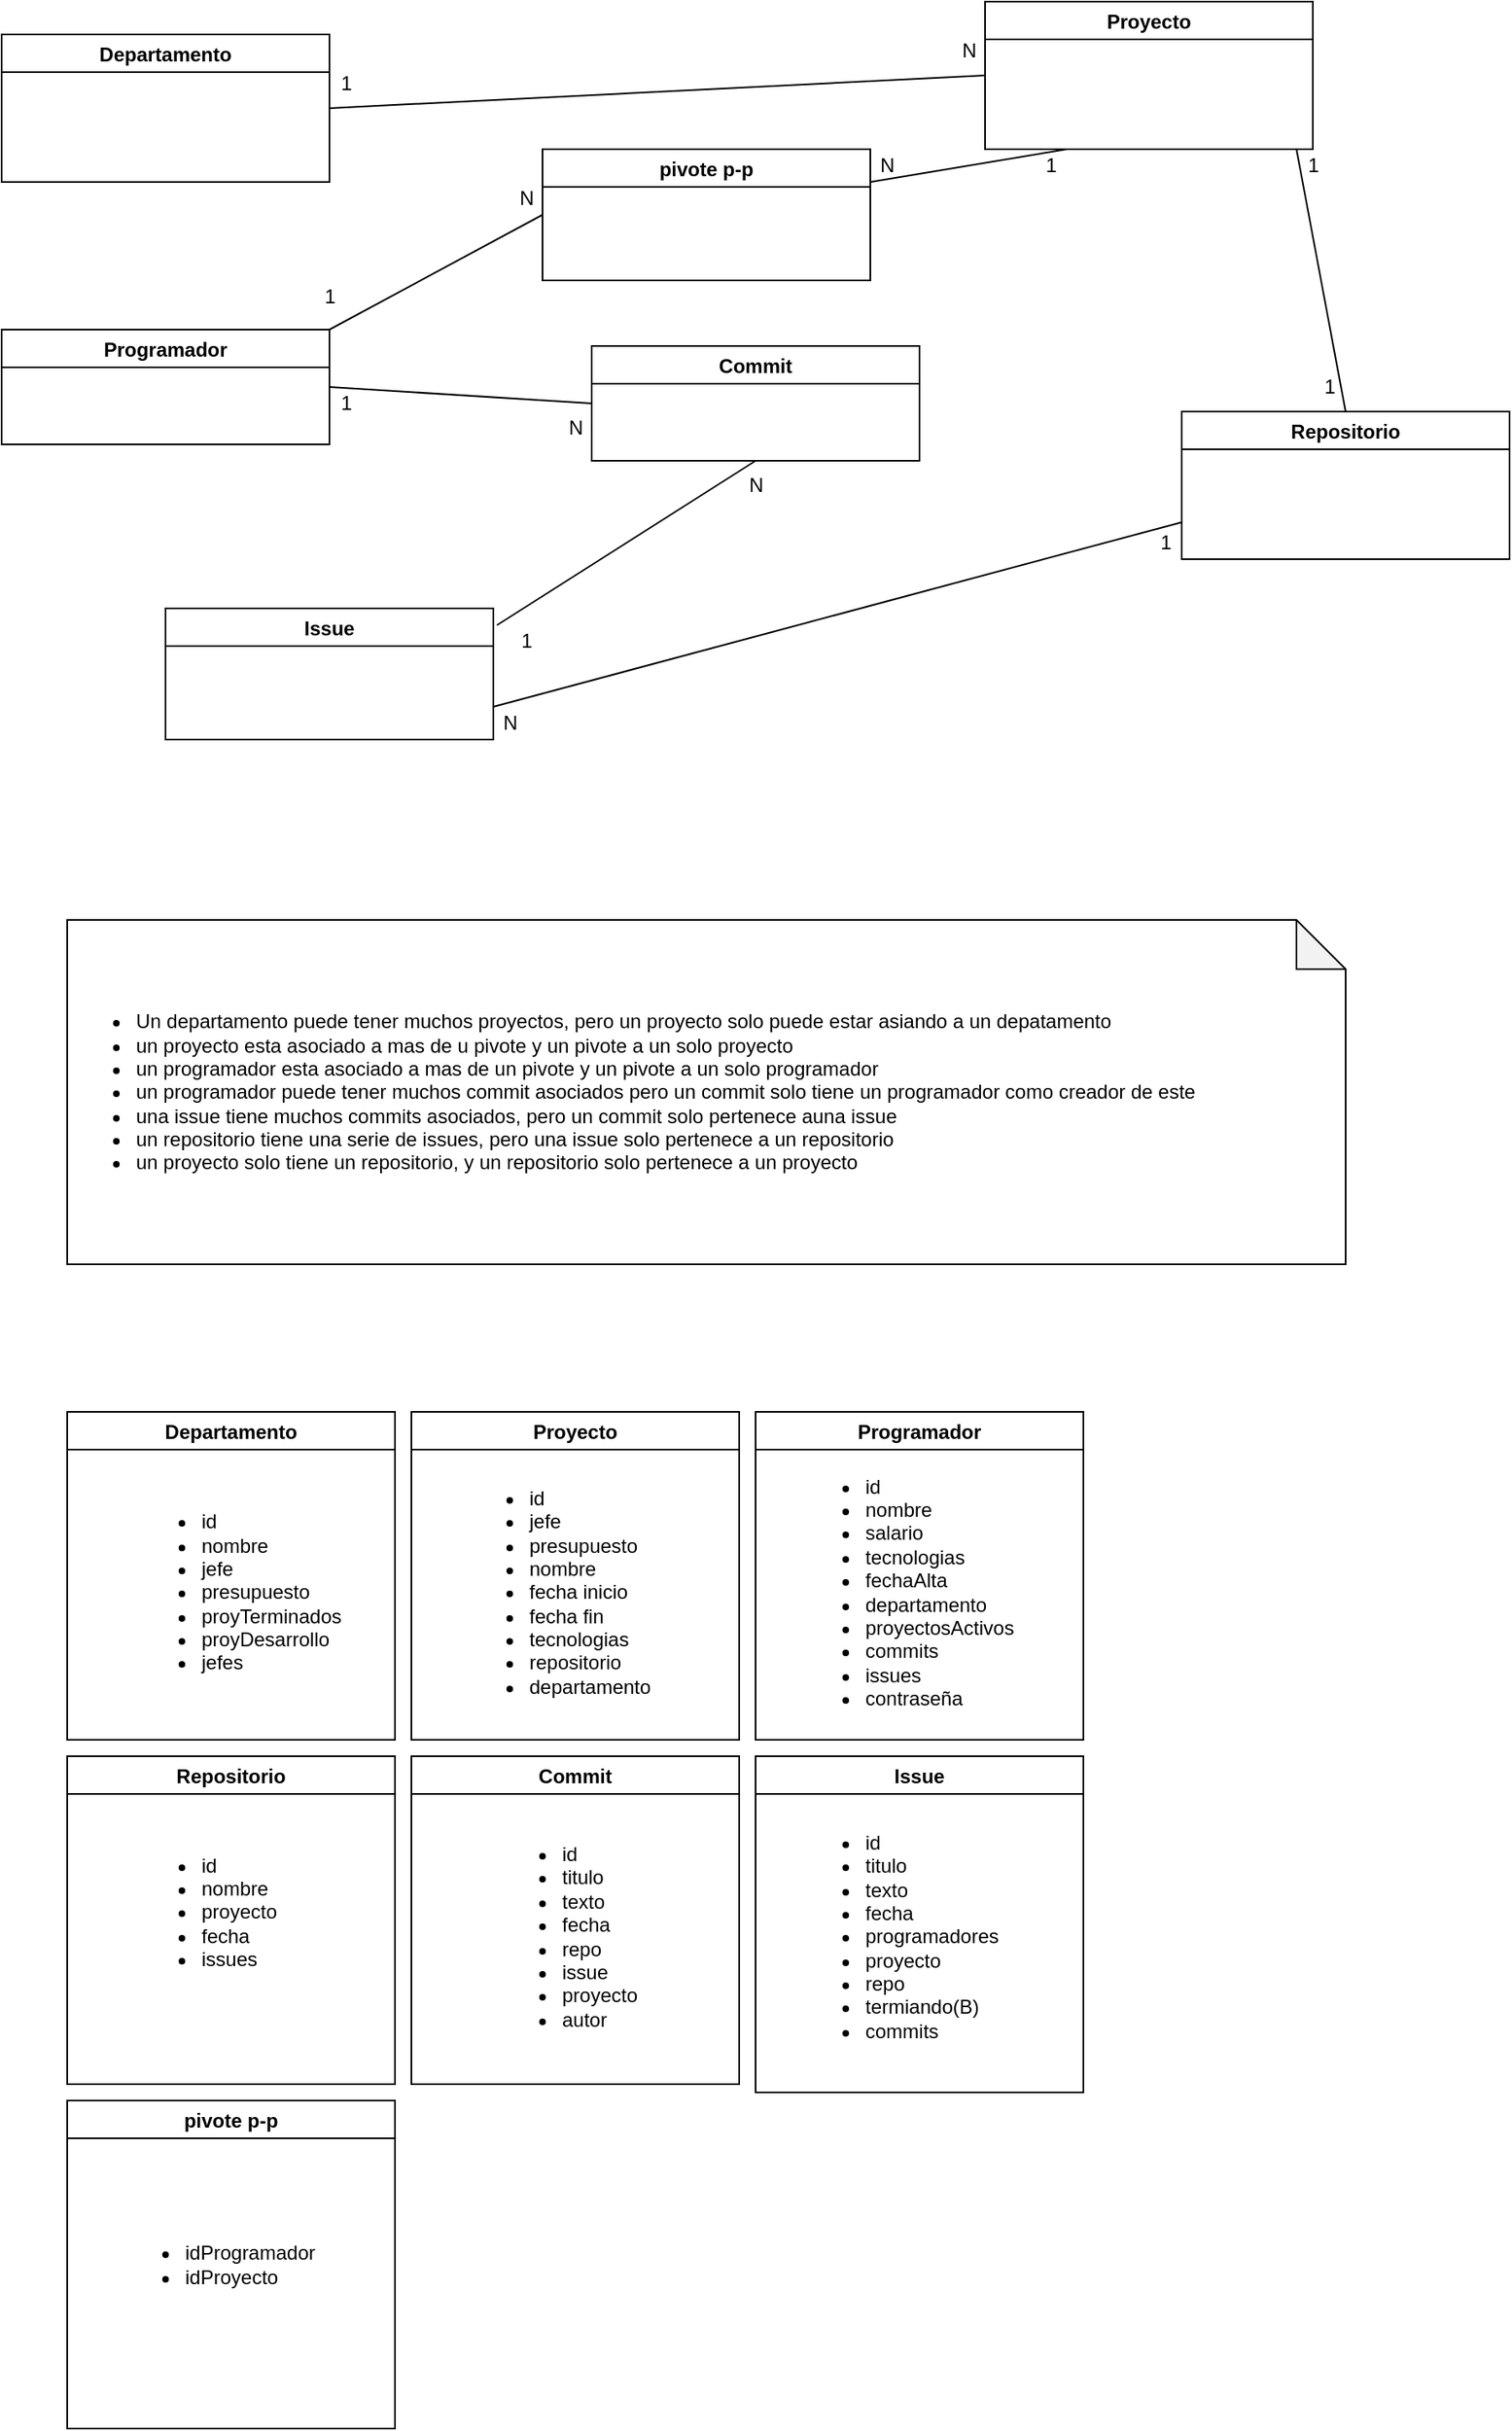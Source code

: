 <mxfile version="15.5.4" type="embed"><diagram id="Y_8CWcjjHNLW3_KD36bx" name="Page-1"><mxGraphModel dx="1110" dy="748" grid="1" gridSize="10" guides="1" tooltips="1" connect="1" arrows="1" fold="1" page="1" pageScale="1" pageWidth="850" pageHeight="1100" math="0" shadow="0"><root><mxCell id="0"/><mxCell id="1" parent="0"/><mxCell id="2" value="Departamento" style="swimlane;" parent="1" vertex="1"><mxGeometry x="50" y="50" width="200" height="90" as="geometry"/></mxCell><mxCell id="4" value="Proyecto" style="swimlane;" parent="1" vertex="1"><mxGeometry x="650" y="30" width="200" height="90" as="geometry"/></mxCell><mxCell id="5" value="" style="endArrow=none;html=1;exitX=1;exitY=0.5;exitDx=0;exitDy=0;entryX=0;entryY=0.5;entryDx=0;entryDy=0;" parent="1" source="2" target="4" edge="1"><mxGeometry width="50" height="50" relative="1" as="geometry"><mxPoint x="280" y="120" as="sourcePoint"/><mxPoint x="330" y="70" as="targetPoint"/></mxGeometry></mxCell><mxCell id="6" value="1" style="text;html=1;align=center;verticalAlign=middle;resizable=0;points=[];autosize=1;strokeColor=none;" parent="1" vertex="1"><mxGeometry x="250" y="70" width="20" height="20" as="geometry"/></mxCell><mxCell id="7" value="N" style="text;html=1;align=center;verticalAlign=middle;resizable=0;points=[];autosize=1;strokeColor=none;" parent="1" vertex="1"><mxGeometry x="630" y="50" width="20" height="20" as="geometry"/></mxCell><mxCell id="8" value="Programador" style="swimlane;" parent="1" vertex="1"><mxGeometry x="50" y="230" width="200" height="70" as="geometry"/></mxCell><mxCell id="14" value="Commit" style="swimlane;" parent="1" vertex="1"><mxGeometry x="410" y="240" width="200" height="70" as="geometry"/></mxCell><mxCell id="15" value="" style="endArrow=none;html=1;exitX=1;exitY=0.5;exitDx=0;exitDy=0;entryX=0;entryY=0.5;entryDx=0;entryDy=0;" parent="1" source="8" target="14" edge="1"><mxGeometry width="50" height="50" relative="1" as="geometry"><mxPoint x="260" y="270" as="sourcePoint"/><mxPoint x="350" y="290" as="targetPoint"/></mxGeometry></mxCell><mxCell id="16" value="1" style="text;html=1;align=center;verticalAlign=middle;resizable=0;points=[];autosize=1;strokeColor=none;" parent="1" vertex="1"><mxGeometry x="250" y="265" width="20" height="20" as="geometry"/></mxCell><mxCell id="17" value="N" style="text;html=1;align=center;verticalAlign=middle;resizable=0;points=[];autosize=1;strokeColor=none;" parent="1" vertex="1"><mxGeometry x="390" y="280" width="20" height="20" as="geometry"/></mxCell><mxCell id="18" value="Issue" style="swimlane;" parent="1" vertex="1"><mxGeometry x="150" y="400" width="200" height="80" as="geometry"/></mxCell><mxCell id="19" value="" style="endArrow=none;html=1;entryX=0.5;entryY=1;entryDx=0;entryDy=0;exitX=1.011;exitY=0.128;exitDx=0;exitDy=0;exitPerimeter=0;" parent="1" source="18" target="14" edge="1"><mxGeometry width="50" height="50" relative="1" as="geometry"><mxPoint x="400" y="400" as="sourcePoint"/><mxPoint x="450" y="350" as="targetPoint"/></mxGeometry></mxCell><mxCell id="20" value="1" style="text;html=1;align=center;verticalAlign=middle;resizable=0;points=[];autosize=1;strokeColor=none;" parent="1" vertex="1"><mxGeometry x="360" y="410" width="20" height="20" as="geometry"/></mxCell><mxCell id="21" value="N" style="text;html=1;align=center;verticalAlign=middle;resizable=0;points=[];autosize=1;strokeColor=none;" parent="1" vertex="1"><mxGeometry x="500" y="315" width="20" height="20" as="geometry"/></mxCell><mxCell id="22" value="Repositorio" style="swimlane;" parent="1" vertex="1"><mxGeometry x="770" y="280" width="200" height="90" as="geometry"/></mxCell><mxCell id="23" value="" style="endArrow=none;html=1;entryX=0.5;entryY=0;entryDx=0;entryDy=0;" parent="1" target="22" edge="1"><mxGeometry width="50" height="50" relative="1" as="geometry"><mxPoint x="840" y="120" as="sourcePoint"/><mxPoint x="770" y="150" as="targetPoint"/></mxGeometry></mxCell><mxCell id="24" value="1" style="text;html=1;align=center;verticalAlign=middle;resizable=0;points=[];autosize=1;strokeColor=none;" parent="1" vertex="1"><mxGeometry x="840" y="120" width="20" height="20" as="geometry"/></mxCell><mxCell id="25" value="1" style="text;html=1;align=center;verticalAlign=middle;resizable=0;points=[];autosize=1;strokeColor=none;" parent="1" vertex="1"><mxGeometry x="850" y="255" width="20" height="20" as="geometry"/></mxCell><mxCell id="26" value="" style="endArrow=none;html=1;exitX=1;exitY=0.75;exitDx=0;exitDy=0;entryX=0;entryY=0.75;entryDx=0;entryDy=0;" parent="1" source="18" target="22" edge="1"><mxGeometry width="50" height="50" relative="1" as="geometry"><mxPoint x="610" y="470" as="sourcePoint"/><mxPoint x="660" y="420" as="targetPoint"/></mxGeometry></mxCell><mxCell id="27" value="1" style="text;html=1;align=center;verticalAlign=middle;resizable=0;points=[];autosize=1;strokeColor=none;" parent="1" vertex="1"><mxGeometry x="750" y="350" width="20" height="20" as="geometry"/></mxCell><mxCell id="28" value="N" style="text;html=1;align=center;verticalAlign=middle;resizable=0;points=[];autosize=1;strokeColor=none;" parent="1" vertex="1"><mxGeometry x="350" y="460" width="20" height="20" as="geometry"/></mxCell><mxCell id="29" value="&lt;ul&gt;&lt;li&gt;Un departamento puede tener muchos proyectos, pero un proyecto solo puede estar asiando a un depatamento&lt;/li&gt;&lt;li&gt;un proyecto esta asociado a mas de u pivote y un pivote a un solo proyecto&lt;/li&gt;&lt;li&gt;un programador esta asociado a mas de un pivote y un pivote a un solo programador&lt;/li&gt;&lt;li&gt;un programador puede tener muchos commit asociados pero un commit solo tiene un programador como creador de este&lt;/li&gt;&lt;li&gt;una issue tiene muchos commits asociados, pero un commit solo pertenece auna issue&lt;/li&gt;&lt;li&gt;un repositorio tiene una serie de issues, pero una issue solo pertenece a un repositorio&lt;/li&gt;&lt;li&gt;un proyecto solo tiene un repositorio, y un repositorio solo pertenece a un proyecto&lt;/li&gt;&lt;/ul&gt;" style="shape=note;whiteSpace=wrap;html=1;backgroundOutline=1;darkOpacity=0.05;align=left;" parent="1" vertex="1"><mxGeometry x="90" y="590" width="780" height="210" as="geometry"/></mxCell><mxCell id="30" value="Departamento" style="swimlane;" parent="1" vertex="1"><mxGeometry x="90" y="890" width="200" height="200" as="geometry"/></mxCell><mxCell id="31" value="&lt;ul&gt;&lt;li&gt;id&lt;/li&gt;&lt;li&gt;nombre&lt;/li&gt;&lt;li&gt;jefe&lt;/li&gt;&lt;li&gt;presupuesto&lt;/li&gt;&lt;li&gt;proyTerminados&lt;/li&gt;&lt;li&gt;proyDesarrollo&lt;/li&gt;&lt;li&gt;jefes&lt;/li&gt;&lt;/ul&gt;" style="text;html=1;align=left;verticalAlign=middle;resizable=0;points=[];autosize=1;strokeColor=none;fillColor=none;" parent="30" vertex="1"><mxGeometry x="40" y="45" width="140" height="130" as="geometry"/></mxCell><mxCell id="32" value="Proyecto" style="swimlane;" parent="1" vertex="1"><mxGeometry x="300" y="890" width="200" height="200" as="geometry"/></mxCell><mxCell id="33" value="&lt;ul&gt;&lt;li&gt;id&lt;/li&gt;&lt;li&gt;jefe&lt;/li&gt;&lt;li&gt;presupuesto&lt;/li&gt;&lt;li&gt;&lt;span&gt;nombre&lt;/span&gt;&lt;br&gt;&lt;/li&gt;&lt;li&gt;fecha inicio&lt;/li&gt;&lt;li&gt;fecha fin&lt;/li&gt;&lt;li&gt;tecnologias&lt;/li&gt;&lt;li&gt;repositorio&lt;/li&gt;&lt;li&gt;departamento&lt;/li&gt;&lt;/ul&gt;" style="text;html=1;align=left;verticalAlign=middle;resizable=0;points=[];autosize=1;strokeColor=none;fillColor=none;" parent="32" vertex="1"><mxGeometry x="30" y="30" width="130" height="160" as="geometry"/></mxCell><mxCell id="34" value="Programador" style="swimlane;" parent="1" vertex="1"><mxGeometry x="510" y="890" width="200" height="200" as="geometry"/></mxCell><mxCell id="35" value="&lt;ul&gt;&lt;li&gt;id&lt;/li&gt;&lt;li&gt;nombre&lt;/li&gt;&lt;li&gt;salario&lt;/li&gt;&lt;li&gt;tecnologias&lt;/li&gt;&lt;li&gt;fechaAlta&lt;/li&gt;&lt;li&gt;departamento&lt;/li&gt;&lt;li&gt;proyectosActivos&lt;/li&gt;&lt;li&gt;commits&lt;/li&gt;&lt;li&gt;issues&lt;/li&gt;&lt;li&gt;contraseña&lt;/li&gt;&lt;/ul&gt;" style="text;html=1;align=left;verticalAlign=middle;resizable=0;points=[];autosize=1;strokeColor=none;fillColor=none;" parent="34" vertex="1"><mxGeometry x="25" y="-5" width="150" height="230" as="geometry"/></mxCell><mxCell id="36" value="Repositorio" style="swimlane;" parent="1" vertex="1"><mxGeometry x="90" y="1100" width="200" height="200" as="geometry"/></mxCell><mxCell id="37" value="&lt;ul&gt;&lt;li&gt;id&lt;/li&gt;&lt;li&gt;nombre&lt;/li&gt;&lt;li&gt;proyecto&lt;/li&gt;&lt;li&gt;fecha&lt;/li&gt;&lt;li&gt;issues&lt;/li&gt;&lt;/ul&gt;" style="text;html=1;align=left;verticalAlign=middle;resizable=0;points=[];autosize=1;strokeColor=none;fillColor=none;" parent="36" vertex="1"><mxGeometry x="40" y="45" width="100" height="100" as="geometry"/></mxCell><mxCell id="38" value="Commit" style="swimlane;" parent="1" vertex="1"><mxGeometry x="300" y="1100" width="200" height="200" as="geometry"/></mxCell><mxCell id="40" value="Issue" style="swimlane;" parent="1" vertex="1"><mxGeometry x="510" y="1100" width="200" height="205" as="geometry"/></mxCell><mxCell id="41" value="&lt;ul&gt;&lt;li&gt;id&lt;/li&gt;&lt;li&gt;titulo&lt;/li&gt;&lt;li&gt;texto&lt;/li&gt;&lt;li&gt;fecha&lt;/li&gt;&lt;li&gt;programadores&lt;/li&gt;&lt;li&gt;proyecto&lt;/li&gt;&lt;li&gt;repo&lt;/li&gt;&lt;li&gt;termiando(B)&lt;/li&gt;&lt;li&gt;commits&lt;/li&gt;&lt;/ul&gt;" style="text;html=1;align=left;verticalAlign=middle;resizable=0;points=[];autosize=1;strokeColor=none;fillColor=none;" parent="40" vertex="1"><mxGeometry x="25" y="30" width="140" height="160" as="geometry"/></mxCell><mxCell id="42" value="pivote p-p" style="swimlane;" parent="1" vertex="1"><mxGeometry x="90" y="1310" width="200" height="200" as="geometry"/></mxCell><mxCell id="43" value="&lt;ul&gt;&lt;li&gt;idProgramador&lt;/li&gt;&lt;li&gt;idProyecto&lt;/li&gt;&lt;/ul&gt;" style="text;html=1;align=left;verticalAlign=middle;resizable=0;points=[];autosize=1;strokeColor=none;fillColor=none;" parent="42" vertex="1"><mxGeometry x="30" y="65" width="130" height="70" as="geometry"/></mxCell><mxCell id="44" value="pivote p-p" style="swimlane;" parent="1" vertex="1"><mxGeometry x="380" y="120" width="200" height="80" as="geometry"/></mxCell><mxCell id="45" value="" style="endArrow=none;html=1;exitX=1;exitY=0;exitDx=0;exitDy=0;entryX=0;entryY=0.5;entryDx=0;entryDy=0;" parent="1" source="8" target="44" edge="1"><mxGeometry width="50" height="50" relative="1" as="geometry"><mxPoint x="260" y="220" as="sourcePoint"/><mxPoint x="370" y="170" as="targetPoint"/></mxGeometry></mxCell><mxCell id="46" value="" style="endArrow=none;html=1;entryX=0.25;entryY=1;entryDx=0;entryDy=0;exitX=1;exitY=0.25;exitDx=0;exitDy=0;" parent="1" source="44" target="4" edge="1"><mxGeometry width="50" height="50" relative="1" as="geometry"><mxPoint x="580" y="190" as="sourcePoint"/><mxPoint x="630" y="140" as="targetPoint"/></mxGeometry></mxCell><mxCell id="47" value="1" style="text;html=1;align=center;verticalAlign=middle;resizable=0;points=[];autosize=1;strokeColor=none;fillColor=none;" parent="1" vertex="1"><mxGeometry x="680" y="120" width="20" height="20" as="geometry"/></mxCell><mxCell id="48" value="N" style="text;html=1;align=center;verticalAlign=middle;resizable=0;points=[];autosize=1;strokeColor=none;fillColor=none;" parent="1" vertex="1"><mxGeometry x="580" y="120" width="20" height="20" as="geometry"/></mxCell><mxCell id="49" value="1" style="text;html=1;align=center;verticalAlign=middle;resizable=0;points=[];autosize=1;strokeColor=none;fillColor=none;" parent="1" vertex="1"><mxGeometry x="240" y="200" width="20" height="20" as="geometry"/></mxCell><mxCell id="50" value="N" style="text;html=1;align=center;verticalAlign=middle;resizable=0;points=[];autosize=1;strokeColor=none;fillColor=none;" parent="1" vertex="1"><mxGeometry x="360" y="140" width="20" height="20" as="geometry"/></mxCell><mxCell id="39" value="&lt;ul&gt;&lt;li&gt;id&lt;/li&gt;&lt;li&gt;titulo&lt;/li&gt;&lt;li&gt;texto&lt;/li&gt;&lt;li&gt;fecha&lt;/li&gt;&lt;li&gt;repo&lt;/li&gt;&lt;li&gt;issue&lt;/li&gt;&lt;li&gt;proyecto&lt;/li&gt;&lt;li&gt;autor&lt;/li&gt;&lt;/ul&gt;" style="text;html=1;align=left;verticalAlign=middle;resizable=0;points=[];autosize=1;strokeColor=none;fillColor=none;" parent="1" vertex="1"><mxGeometry x="350" y="1115" width="100" height="190" as="geometry"/></mxCell></root></mxGraphModel></diagram></mxfile>